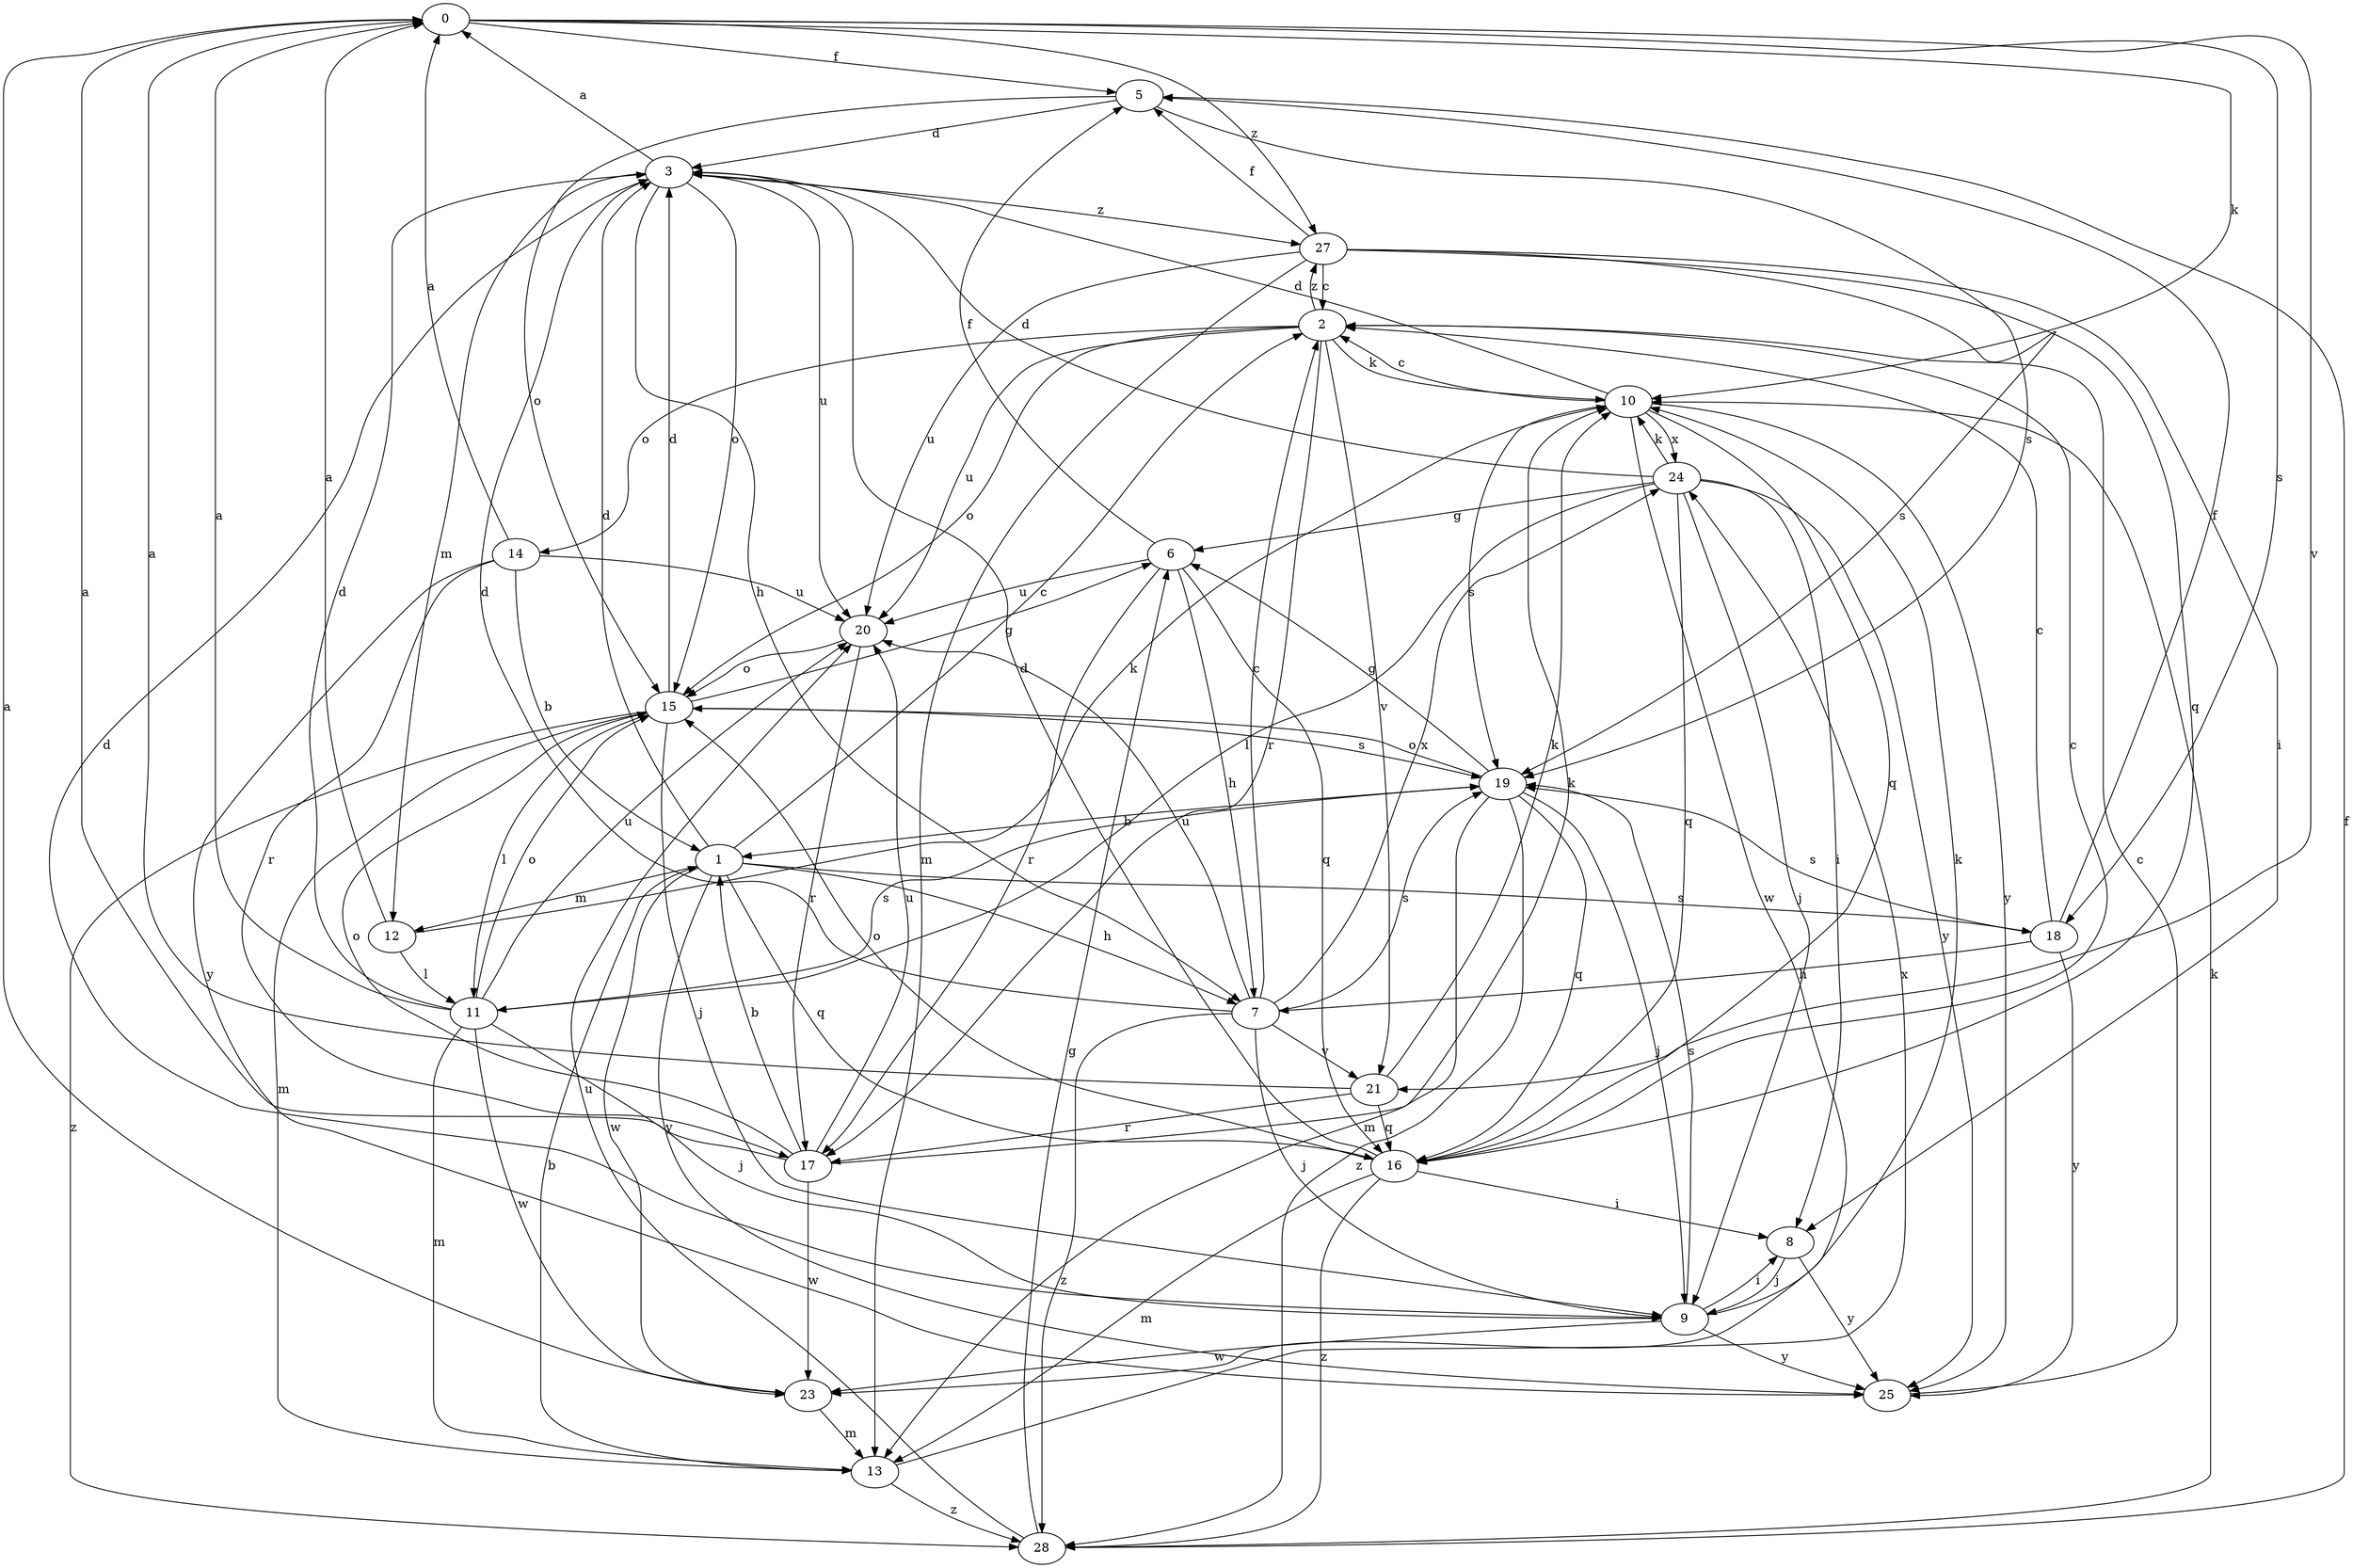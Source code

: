 strict digraph  {
0;
1;
2;
3;
5;
6;
7;
8;
9;
10;
11;
12;
13;
14;
15;
16;
17;
18;
19;
20;
21;
23;
24;
25;
27;
28;
0 -> 5  [label=f];
0 -> 10  [label=k];
0 -> 18  [label=s];
0 -> 21  [label=v];
0 -> 27  [label=z];
1 -> 2  [label=c];
1 -> 3  [label=d];
1 -> 7  [label=h];
1 -> 12  [label=m];
1 -> 16  [label=q];
1 -> 18  [label=s];
1 -> 23  [label=w];
1 -> 25  [label=y];
2 -> 10  [label=k];
2 -> 14  [label=o];
2 -> 15  [label=o];
2 -> 17  [label=r];
2 -> 20  [label=u];
2 -> 21  [label=v];
2 -> 27  [label=z];
3 -> 0  [label=a];
3 -> 7  [label=h];
3 -> 12  [label=m];
3 -> 15  [label=o];
3 -> 20  [label=u];
3 -> 27  [label=z];
5 -> 3  [label=d];
5 -> 15  [label=o];
5 -> 19  [label=s];
6 -> 5  [label=f];
6 -> 7  [label=h];
6 -> 16  [label=q];
6 -> 17  [label=r];
6 -> 20  [label=u];
7 -> 2  [label=c];
7 -> 3  [label=d];
7 -> 9  [label=j];
7 -> 19  [label=s];
7 -> 20  [label=u];
7 -> 21  [label=v];
7 -> 24  [label=x];
7 -> 28  [label=z];
8 -> 9  [label=j];
8 -> 25  [label=y];
9 -> 3  [label=d];
9 -> 8  [label=i];
9 -> 10  [label=k];
9 -> 19  [label=s];
9 -> 23  [label=w];
9 -> 25  [label=y];
10 -> 2  [label=c];
10 -> 3  [label=d];
10 -> 16  [label=q];
10 -> 19  [label=s];
10 -> 23  [label=w];
10 -> 24  [label=x];
10 -> 25  [label=y];
11 -> 0  [label=a];
11 -> 3  [label=d];
11 -> 9  [label=j];
11 -> 13  [label=m];
11 -> 15  [label=o];
11 -> 19  [label=s];
11 -> 20  [label=u];
11 -> 23  [label=w];
12 -> 0  [label=a];
12 -> 10  [label=k];
12 -> 11  [label=l];
13 -> 1  [label=b];
13 -> 24  [label=x];
13 -> 28  [label=z];
14 -> 0  [label=a];
14 -> 1  [label=b];
14 -> 17  [label=r];
14 -> 20  [label=u];
14 -> 25  [label=y];
15 -> 3  [label=d];
15 -> 6  [label=g];
15 -> 9  [label=j];
15 -> 11  [label=l];
15 -> 13  [label=m];
15 -> 19  [label=s];
15 -> 28  [label=z];
16 -> 2  [label=c];
16 -> 3  [label=d];
16 -> 8  [label=i];
16 -> 13  [label=m];
16 -> 15  [label=o];
16 -> 28  [label=z];
17 -> 0  [label=a];
17 -> 1  [label=b];
17 -> 10  [label=k];
17 -> 15  [label=o];
17 -> 20  [label=u];
17 -> 23  [label=w];
18 -> 2  [label=c];
18 -> 5  [label=f];
18 -> 7  [label=h];
18 -> 19  [label=s];
18 -> 25  [label=y];
19 -> 1  [label=b];
19 -> 6  [label=g];
19 -> 9  [label=j];
19 -> 13  [label=m];
19 -> 15  [label=o];
19 -> 16  [label=q];
19 -> 28  [label=z];
20 -> 15  [label=o];
20 -> 17  [label=r];
21 -> 0  [label=a];
21 -> 10  [label=k];
21 -> 16  [label=q];
21 -> 17  [label=r];
23 -> 0  [label=a];
23 -> 13  [label=m];
24 -> 3  [label=d];
24 -> 6  [label=g];
24 -> 8  [label=i];
24 -> 9  [label=j];
24 -> 10  [label=k];
24 -> 11  [label=l];
24 -> 16  [label=q];
24 -> 25  [label=y];
25 -> 2  [label=c];
27 -> 2  [label=c];
27 -> 5  [label=f];
27 -> 8  [label=i];
27 -> 13  [label=m];
27 -> 16  [label=q];
27 -> 19  [label=s];
27 -> 20  [label=u];
28 -> 5  [label=f];
28 -> 6  [label=g];
28 -> 10  [label=k];
28 -> 20  [label=u];
}
